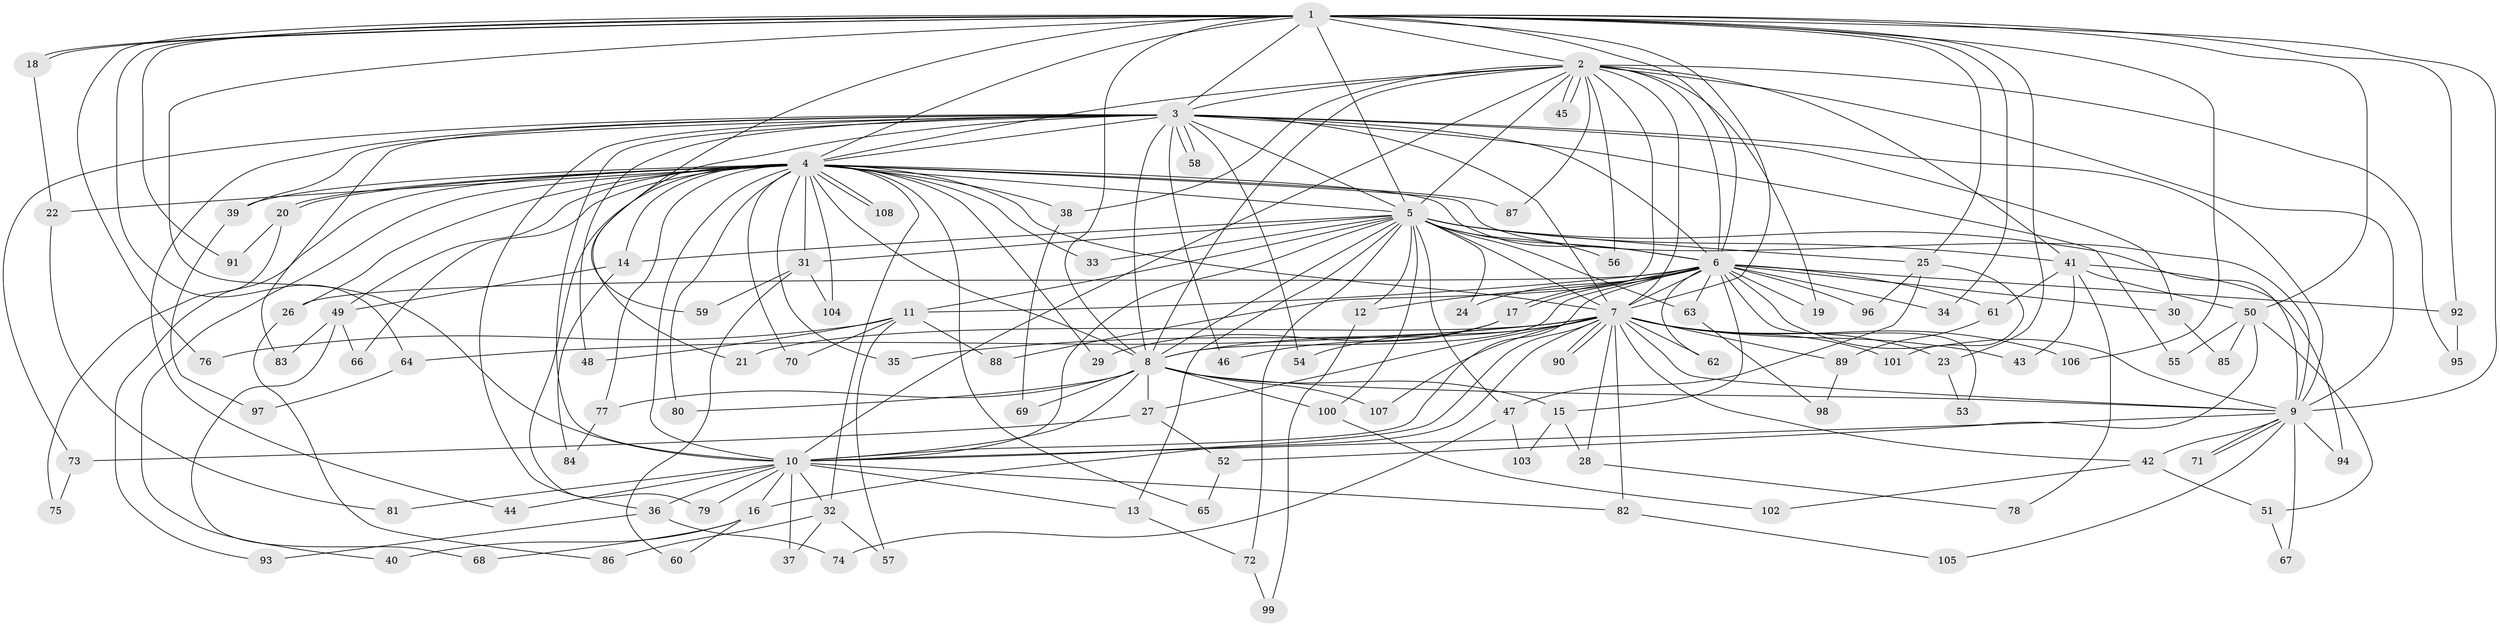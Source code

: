 // Generated by graph-tools (version 1.1) at 2025/45/03/09/25 04:45:02]
// undirected, 108 vertices, 241 edges
graph export_dot {
graph [start="1"]
  node [color=gray90,style=filled];
  1;
  2;
  3;
  4;
  5;
  6;
  7;
  8;
  9;
  10;
  11;
  12;
  13;
  14;
  15;
  16;
  17;
  18;
  19;
  20;
  21;
  22;
  23;
  24;
  25;
  26;
  27;
  28;
  29;
  30;
  31;
  32;
  33;
  34;
  35;
  36;
  37;
  38;
  39;
  40;
  41;
  42;
  43;
  44;
  45;
  46;
  47;
  48;
  49;
  50;
  51;
  52;
  53;
  54;
  55;
  56;
  57;
  58;
  59;
  60;
  61;
  62;
  63;
  64;
  65;
  66;
  67;
  68;
  69;
  70;
  71;
  72;
  73;
  74;
  75;
  76;
  77;
  78;
  79;
  80;
  81;
  82;
  83;
  84;
  85;
  86;
  87;
  88;
  89;
  90;
  91;
  92;
  93;
  94;
  95;
  96;
  97;
  98;
  99;
  100;
  101;
  102;
  103;
  104;
  105;
  106;
  107;
  108;
  1 -- 2;
  1 -- 3;
  1 -- 4;
  1 -- 5;
  1 -- 6;
  1 -- 7;
  1 -- 8;
  1 -- 9;
  1 -- 10;
  1 -- 18;
  1 -- 18;
  1 -- 23;
  1 -- 25;
  1 -- 34;
  1 -- 50;
  1 -- 59;
  1 -- 64;
  1 -- 76;
  1 -- 91;
  1 -- 92;
  1 -- 106;
  2 -- 3;
  2 -- 4;
  2 -- 5;
  2 -- 6;
  2 -- 7;
  2 -- 8;
  2 -- 9;
  2 -- 10;
  2 -- 19;
  2 -- 38;
  2 -- 41;
  2 -- 45;
  2 -- 45;
  2 -- 56;
  2 -- 87;
  2 -- 88;
  2 -- 95;
  3 -- 4;
  3 -- 5;
  3 -- 6;
  3 -- 7;
  3 -- 8;
  3 -- 9;
  3 -- 10;
  3 -- 21;
  3 -- 30;
  3 -- 36;
  3 -- 39;
  3 -- 44;
  3 -- 46;
  3 -- 48;
  3 -- 54;
  3 -- 55;
  3 -- 58;
  3 -- 58;
  3 -- 73;
  3 -- 83;
  4 -- 5;
  4 -- 6;
  4 -- 7;
  4 -- 8;
  4 -- 9;
  4 -- 10;
  4 -- 14;
  4 -- 20;
  4 -- 20;
  4 -- 22;
  4 -- 26;
  4 -- 29;
  4 -- 31;
  4 -- 32;
  4 -- 33;
  4 -- 35;
  4 -- 38;
  4 -- 39;
  4 -- 40;
  4 -- 49;
  4 -- 65;
  4 -- 66;
  4 -- 70;
  4 -- 77;
  4 -- 79;
  4 -- 80;
  4 -- 87;
  4 -- 93;
  4 -- 104;
  4 -- 108;
  4 -- 108;
  5 -- 6;
  5 -- 7;
  5 -- 8;
  5 -- 9;
  5 -- 10;
  5 -- 11;
  5 -- 12;
  5 -- 13;
  5 -- 14;
  5 -- 24;
  5 -- 25;
  5 -- 31;
  5 -- 33;
  5 -- 41;
  5 -- 47;
  5 -- 56;
  5 -- 63;
  5 -- 72;
  5 -- 100;
  6 -- 7;
  6 -- 8;
  6 -- 9;
  6 -- 10;
  6 -- 11;
  6 -- 12;
  6 -- 15;
  6 -- 17;
  6 -- 17;
  6 -- 19;
  6 -- 24;
  6 -- 26;
  6 -- 30;
  6 -- 34;
  6 -- 53;
  6 -- 61;
  6 -- 62;
  6 -- 63;
  6 -- 92;
  6 -- 96;
  7 -- 8;
  7 -- 9;
  7 -- 10;
  7 -- 16;
  7 -- 21;
  7 -- 23;
  7 -- 27;
  7 -- 28;
  7 -- 35;
  7 -- 42;
  7 -- 43;
  7 -- 54;
  7 -- 62;
  7 -- 64;
  7 -- 82;
  7 -- 89;
  7 -- 90;
  7 -- 90;
  7 -- 101;
  7 -- 106;
  7 -- 107;
  8 -- 9;
  8 -- 10;
  8 -- 15;
  8 -- 27;
  8 -- 69;
  8 -- 77;
  8 -- 80;
  8 -- 100;
  8 -- 107;
  9 -- 10;
  9 -- 42;
  9 -- 67;
  9 -- 71;
  9 -- 71;
  9 -- 94;
  9 -- 105;
  10 -- 13;
  10 -- 16;
  10 -- 32;
  10 -- 36;
  10 -- 37;
  10 -- 44;
  10 -- 79;
  10 -- 81;
  10 -- 82;
  11 -- 48;
  11 -- 57;
  11 -- 70;
  11 -- 76;
  11 -- 88;
  12 -- 99;
  13 -- 72;
  14 -- 49;
  14 -- 84;
  15 -- 28;
  15 -- 103;
  16 -- 40;
  16 -- 60;
  16 -- 68;
  17 -- 29;
  17 -- 46;
  18 -- 22;
  20 -- 75;
  20 -- 91;
  22 -- 81;
  23 -- 53;
  25 -- 47;
  25 -- 96;
  25 -- 101;
  26 -- 86;
  27 -- 52;
  27 -- 73;
  28 -- 78;
  30 -- 85;
  31 -- 59;
  31 -- 60;
  31 -- 104;
  32 -- 37;
  32 -- 57;
  32 -- 86;
  36 -- 74;
  36 -- 93;
  38 -- 69;
  39 -- 97;
  41 -- 43;
  41 -- 50;
  41 -- 61;
  41 -- 78;
  41 -- 94;
  42 -- 51;
  42 -- 102;
  47 -- 74;
  47 -- 103;
  49 -- 66;
  49 -- 68;
  49 -- 83;
  50 -- 51;
  50 -- 52;
  50 -- 55;
  50 -- 85;
  51 -- 67;
  52 -- 65;
  61 -- 89;
  63 -- 98;
  64 -- 97;
  72 -- 99;
  73 -- 75;
  77 -- 84;
  82 -- 105;
  89 -- 98;
  92 -- 95;
  100 -- 102;
}
